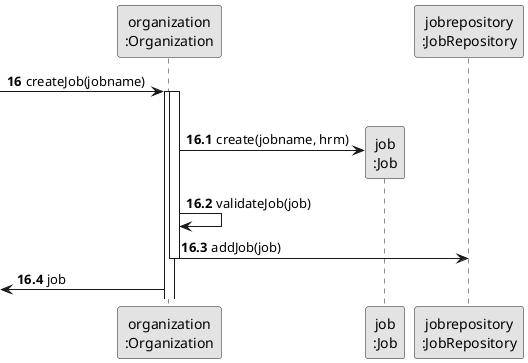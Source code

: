 @startuml
skinparam monochrome true
skinparam packageStyle rectangle
skinparam shadowing false

participant "organization\n:Organization" as ORG
participant "job\n:Job" as TAREFA
participant "jobrepository\n:JobRepository" as JR

autonumber 16
-> ORG: createJob(jobname)

autonumber 16.1
activate ORG
    group Create Job


        activate ORG

                        ORG -> TAREFA**: create(jobname, hrm)
                        ORG -> ORG: validateJob(job)
                        ORG -> JR: addJob(job)

        deactivate ORG

 <-ORG: job


@enduml